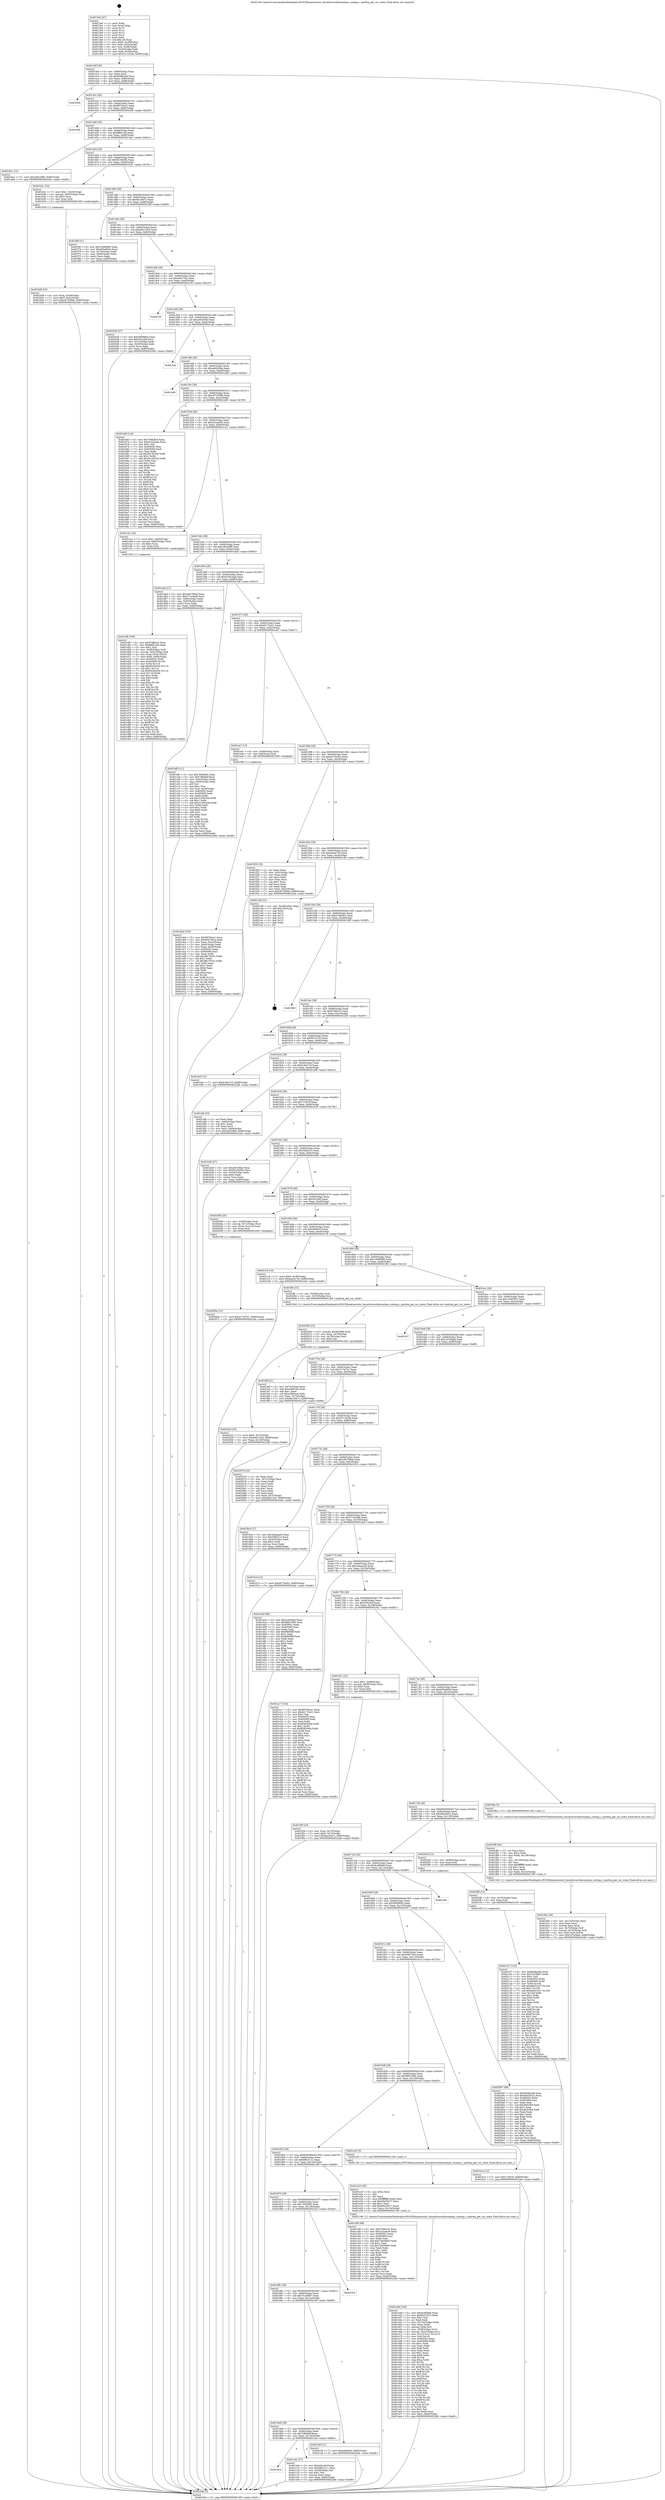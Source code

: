 digraph "0x4013e0" {
  label = "0x4013e0 (/mnt/c/Users/mathe/Desktop/tcc/POCII/binaries/extr_linuxdriversthermalcpu_cooling.c_cpufreq_get_cur_state_Final-ollvm.out::main(0))"
  labelloc = "t"
  node[shape=record]

  Entry [label="",width=0.3,height=0.3,shape=circle,fillcolor=black,style=filled]
  "0x40140f" [label="{
     0x40140f [29]\l
     | [instrs]\l
     &nbsp;&nbsp;0x40140f \<+3\>: mov -0x80(%rbp),%eax\l
     &nbsp;&nbsp;0x401412 \<+2\>: mov %eax,%ecx\l
     &nbsp;&nbsp;0x401414 \<+6\>: sub $0x8296a2f4,%ecx\l
     &nbsp;&nbsp;0x40141a \<+6\>: mov %eax,-0x84(%rbp)\l
     &nbsp;&nbsp;0x401420 \<+6\>: mov %ecx,-0x88(%rbp)\l
     &nbsp;&nbsp;0x401426 \<+6\>: je 00000000004022be \<main+0xede\>\l
  }"]
  "0x4022be" [label="{
     0x4022be\l
  }", style=dashed]
  "0x40142c" [label="{
     0x40142c [28]\l
     | [instrs]\l
     &nbsp;&nbsp;0x40142c \<+5\>: jmp 0000000000401431 \<main+0x51\>\l
     &nbsp;&nbsp;0x401431 \<+6\>: mov -0x84(%rbp),%eax\l
     &nbsp;&nbsp;0x401437 \<+5\>: sub $0x89794ca1,%eax\l
     &nbsp;&nbsp;0x40143c \<+6\>: mov %eax,-0x8c(%rbp)\l
     &nbsp;&nbsp;0x401442 \<+6\>: je 0000000000402208 \<main+0xe28\>\l
  }"]
  Exit [label="",width=0.3,height=0.3,shape=circle,fillcolor=black,style=filled,peripheries=2]
  "0x402208" [label="{
     0x402208\l
  }", style=dashed]
  "0x401448" [label="{
     0x401448 [28]\l
     | [instrs]\l
     &nbsp;&nbsp;0x401448 \<+5\>: jmp 000000000040144d \<main+0x6d\>\l
     &nbsp;&nbsp;0x40144d \<+6\>: mov -0x84(%rbp),%eax\l
     &nbsp;&nbsp;0x401453 \<+5\>: sub $0x8f661cfd,%eax\l
     &nbsp;&nbsp;0x401458 \<+6\>: mov %eax,-0x90(%rbp)\l
     &nbsp;&nbsp;0x40145e \<+6\>: je 0000000000401da1 \<main+0x9c1\>\l
  }"]
  "0x402107" [label="{
     0x402107 [152]\l
     | [instrs]\l
     &nbsp;&nbsp;0x402107 \<+5\>: mov $0x8296a2f4,%ecx\l
     &nbsp;&nbsp;0x40210c \<+5\>: mov $0x741fd667,%edx\l
     &nbsp;&nbsp;0x402111 \<+3\>: mov $0x1,%sil\l
     &nbsp;&nbsp;0x402114 \<+8\>: mov 0x40505c,%r8d\l
     &nbsp;&nbsp;0x40211c \<+8\>: mov 0x405060,%r9d\l
     &nbsp;&nbsp;0x402124 \<+3\>: mov %r8d,%r10d\l
     &nbsp;&nbsp;0x402127 \<+7\>: add $0xbbd31b37,%r10d\l
     &nbsp;&nbsp;0x40212e \<+4\>: sub $0x1,%r10d\l
     &nbsp;&nbsp;0x402132 \<+7\>: sub $0xbbd31b37,%r10d\l
     &nbsp;&nbsp;0x402139 \<+4\>: imul %r10d,%r8d\l
     &nbsp;&nbsp;0x40213d \<+4\>: and $0x1,%r8d\l
     &nbsp;&nbsp;0x402141 \<+4\>: cmp $0x0,%r8d\l
     &nbsp;&nbsp;0x402145 \<+4\>: sete %r11b\l
     &nbsp;&nbsp;0x402149 \<+4\>: cmp $0xa,%r9d\l
     &nbsp;&nbsp;0x40214d \<+3\>: setl %bl\l
     &nbsp;&nbsp;0x402150 \<+3\>: mov %r11b,%r14b\l
     &nbsp;&nbsp;0x402153 \<+4\>: xor $0xff,%r14b\l
     &nbsp;&nbsp;0x402157 \<+3\>: mov %bl,%r15b\l
     &nbsp;&nbsp;0x40215a \<+4\>: xor $0xff,%r15b\l
     &nbsp;&nbsp;0x40215e \<+4\>: xor $0x1,%sil\l
     &nbsp;&nbsp;0x402162 \<+3\>: mov %r14b,%r12b\l
     &nbsp;&nbsp;0x402165 \<+4\>: and $0xff,%r12b\l
     &nbsp;&nbsp;0x402169 \<+3\>: and %sil,%r11b\l
     &nbsp;&nbsp;0x40216c \<+3\>: mov %r15b,%r13b\l
     &nbsp;&nbsp;0x40216f \<+4\>: and $0xff,%r13b\l
     &nbsp;&nbsp;0x402173 \<+3\>: and %sil,%bl\l
     &nbsp;&nbsp;0x402176 \<+3\>: or %r11b,%r12b\l
     &nbsp;&nbsp;0x402179 \<+3\>: or %bl,%r13b\l
     &nbsp;&nbsp;0x40217c \<+3\>: xor %r13b,%r12b\l
     &nbsp;&nbsp;0x40217f \<+3\>: or %r15b,%r14b\l
     &nbsp;&nbsp;0x402182 \<+4\>: xor $0xff,%r14b\l
     &nbsp;&nbsp;0x402186 \<+4\>: or $0x1,%sil\l
     &nbsp;&nbsp;0x40218a \<+3\>: and %sil,%r14b\l
     &nbsp;&nbsp;0x40218d \<+3\>: or %r14b,%r12b\l
     &nbsp;&nbsp;0x402190 \<+4\>: test $0x1,%r12b\l
     &nbsp;&nbsp;0x402194 \<+3\>: cmovne %edx,%ecx\l
     &nbsp;&nbsp;0x402197 \<+3\>: mov %ecx,-0x80(%rbp)\l
     &nbsp;&nbsp;0x40219a \<+5\>: jmp 00000000004022dd \<main+0xefd\>\l
  }"]
  "0x401da1" [label="{
     0x401da1 [12]\l
     | [instrs]\l
     &nbsp;&nbsp;0x401da1 \<+7\>: movl $0xcd81b9f0,-0x80(%rbp)\l
     &nbsp;&nbsp;0x401da8 \<+5\>: jmp 00000000004022dd \<main+0xefd\>\l
  }"]
  "0x401464" [label="{
     0x401464 [28]\l
     | [instrs]\l
     &nbsp;&nbsp;0x401464 \<+5\>: jmp 0000000000401469 \<main+0x89\>\l
     &nbsp;&nbsp;0x401469 \<+6\>: mov -0x84(%rbp),%eax\l
     &nbsp;&nbsp;0x40146f \<+5\>: sub $0x9519e382,%eax\l
     &nbsp;&nbsp;0x401474 \<+6\>: mov %eax,-0x94(%rbp)\l
     &nbsp;&nbsp;0x40147a \<+6\>: je 0000000000401b41 \<main+0x761\>\l
  }"]
  "0x4020fb" [label="{
     0x4020fb [12]\l
     | [instrs]\l
     &nbsp;&nbsp;0x4020fb \<+4\>: mov -0x70(%rbp),%rax\l
     &nbsp;&nbsp;0x4020ff \<+3\>: mov %rax,%rdi\l
     &nbsp;&nbsp;0x402102 \<+5\>: call 0000000000401030 \<free@plt\>\l
     | [calls]\l
     &nbsp;&nbsp;0x401030 \{1\} (unknown)\l
  }"]
  "0x401b41" [label="{
     0x401b41 [23]\l
     | [instrs]\l
     &nbsp;&nbsp;0x401b41 \<+7\>: movl $0x1,-0x50(%rbp)\l
     &nbsp;&nbsp;0x401b48 \<+4\>: movslq -0x50(%rbp),%rax\l
     &nbsp;&nbsp;0x401b4c \<+4\>: shl $0x3,%rax\l
     &nbsp;&nbsp;0x401b50 \<+3\>: mov %rax,%rdi\l
     &nbsp;&nbsp;0x401b53 \<+5\>: call 0000000000401050 \<malloc@plt\>\l
     | [calls]\l
     &nbsp;&nbsp;0x401050 \{1\} (unknown)\l
  }"]
  "0x401480" [label="{
     0x401480 [28]\l
     | [instrs]\l
     &nbsp;&nbsp;0x401480 \<+5\>: jmp 0000000000401485 \<main+0xa5\>\l
     &nbsp;&nbsp;0x401485 \<+6\>: mov -0x84(%rbp),%eax\l
     &nbsp;&nbsp;0x40148b \<+5\>: sub $0x9ac30e7c,%eax\l
     &nbsp;&nbsp;0x401490 \<+6\>: mov %eax,-0x98(%rbp)\l
     &nbsp;&nbsp;0x401496 \<+6\>: je 0000000000401f6f \<main+0xb8f\>\l
  }"]
  "0x40206a" [label="{
     0x40206a [12]\l
     | [instrs]\l
     &nbsp;&nbsp;0x40206a \<+7\>: movl $0x217af7e1,-0x80(%rbp)\l
     &nbsp;&nbsp;0x402071 \<+5\>: jmp 00000000004022dd \<main+0xefd\>\l
  }"]
  "0x401f6f" [label="{
     0x401f6f [27]\l
     | [instrs]\l
     &nbsp;&nbsp;0x401f6f \<+5\>: mov $0x14086896,%eax\l
     &nbsp;&nbsp;0x401f74 \<+5\>: mov $0x465a9b5e,%ecx\l
     &nbsp;&nbsp;0x401f79 \<+3\>: mov -0x74(%rbp),%edx\l
     &nbsp;&nbsp;0x401f7c \<+3\>: cmp -0x68(%rbp),%edx\l
     &nbsp;&nbsp;0x401f7f \<+3\>: cmovl %ecx,%eax\l
     &nbsp;&nbsp;0x401f82 \<+3\>: mov %eax,-0x80(%rbp)\l
     &nbsp;&nbsp;0x401f85 \<+5\>: jmp 00000000004022dd \<main+0xefd\>\l
  }"]
  "0x40149c" [label="{
     0x40149c [28]\l
     | [instrs]\l
     &nbsp;&nbsp;0x40149c \<+5\>: jmp 00000000004014a1 \<main+0xc1\>\l
     &nbsp;&nbsp;0x4014a1 \<+6\>: mov -0x84(%rbp),%eax\l
     &nbsp;&nbsp;0x4014a7 \<+5\>: sub $0xa40c15e3,%eax\l
     &nbsp;&nbsp;0x4014ac \<+6\>: mov %eax,-0x9c(%rbp)\l
     &nbsp;&nbsp;0x4014b2 \<+6\>: je 000000000040203b \<main+0xc5b\>\l
  }"]
  "0x402022" [label="{
     0x402022 [25]\l
     | [instrs]\l
     &nbsp;&nbsp;0x402022 \<+7\>: movl $0x0,-0x7c(%rbp)\l
     &nbsp;&nbsp;0x402029 \<+7\>: movl $0xa40c15e3,-0x80(%rbp)\l
     &nbsp;&nbsp;0x402030 \<+6\>: mov %eax,-0x140(%rbp)\l
     &nbsp;&nbsp;0x402036 \<+5\>: jmp 00000000004022dd \<main+0xefd\>\l
  }"]
  "0x40203b" [label="{
     0x40203b [27]\l
     | [instrs]\l
     &nbsp;&nbsp;0x40203b \<+5\>: mov $0x595f085e,%eax\l
     &nbsp;&nbsp;0x402040 \<+5\>: mov $0xc91a2fd,%ecx\l
     &nbsp;&nbsp;0x402045 \<+3\>: mov -0x7c(%rbp),%edx\l
     &nbsp;&nbsp;0x402048 \<+3\>: cmp -0x50(%rbp),%edx\l
     &nbsp;&nbsp;0x40204b \<+3\>: cmovl %ecx,%eax\l
     &nbsp;&nbsp;0x40204e \<+3\>: mov %eax,-0x80(%rbp)\l
     &nbsp;&nbsp;0x402051 \<+5\>: jmp 00000000004022dd \<main+0xefd\>\l
  }"]
  "0x4014b8" [label="{
     0x4014b8 [28]\l
     | [instrs]\l
     &nbsp;&nbsp;0x4014b8 \<+5\>: jmp 00000000004014bd \<main+0xdd\>\l
     &nbsp;&nbsp;0x4014bd \<+6\>: mov -0x84(%rbp),%eax\l
     &nbsp;&nbsp;0x4014c3 \<+5\>: sub $0xa4fc776c,%eax\l
     &nbsp;&nbsp;0x4014c8 \<+6\>: mov %eax,-0xa0(%rbp)\l
     &nbsp;&nbsp;0x4014ce \<+6\>: je 00000000004021f0 \<main+0xe10\>\l
  }"]
  "0x40200b" [label="{
     0x40200b [23]\l
     | [instrs]\l
     &nbsp;&nbsp;0x40200b \<+10\>: movabs $0x4030b6,%rdi\l
     &nbsp;&nbsp;0x402015 \<+3\>: mov %eax,-0x78(%rbp)\l
     &nbsp;&nbsp;0x402018 \<+3\>: mov -0x78(%rbp),%esi\l
     &nbsp;&nbsp;0x40201b \<+2\>: mov $0x0,%al\l
     &nbsp;&nbsp;0x40201d \<+5\>: call 0000000000401040 \<printf@plt\>\l
     | [calls]\l
     &nbsp;&nbsp;0x401040 \{1\} (unknown)\l
  }"]
  "0x4021f0" [label="{
     0x4021f0\l
  }", style=dashed]
  "0x4014d4" [label="{
     0x4014d4 [28]\l
     | [instrs]\l
     &nbsp;&nbsp;0x4014d4 \<+5\>: jmp 00000000004014d9 \<main+0xf9\>\l
     &nbsp;&nbsp;0x4014d9 \<+6\>: mov -0x84(%rbp),%eax\l
     &nbsp;&nbsp;0x4014df \<+5\>: sub $0xa501fd4e,%eax\l
     &nbsp;&nbsp;0x4014e4 \<+6\>: mov %eax,-0xa4(%rbp)\l
     &nbsp;&nbsp;0x4014ea \<+6\>: je 00000000004021ab \<main+0xdcb\>\l
  }"]
  "0x401fbb" [label="{
     0x401fbb [36]\l
     | [instrs]\l
     &nbsp;&nbsp;0x401fbb \<+6\>: mov -0x13c(%rbp),%ecx\l
     &nbsp;&nbsp;0x401fc1 \<+3\>: imul %eax,%ecx\l
     &nbsp;&nbsp;0x401fc4 \<+3\>: movslq %ecx,%rdi\l
     &nbsp;&nbsp;0x401fc7 \<+4\>: mov -0x70(%rbp),%r8\l
     &nbsp;&nbsp;0x401fcb \<+4\>: movslq -0x74(%rbp),%r9\l
     &nbsp;&nbsp;0x401fcf \<+4\>: mov %rdi,(%r8,%r9,8)\l
     &nbsp;&nbsp;0x401fd3 \<+7\>: movl $0x1d7e58ad,-0x80(%rbp)\l
     &nbsp;&nbsp;0x401fda \<+5\>: jmp 00000000004022dd \<main+0xefd\>\l
  }"]
  "0x4021ab" [label="{
     0x4021ab\l
  }", style=dashed]
  "0x4014f0" [label="{
     0x4014f0 [28]\l
     | [instrs]\l
     &nbsp;&nbsp;0x4014f0 \<+5\>: jmp 00000000004014f5 \<main+0x115\>\l
     &nbsp;&nbsp;0x4014f5 \<+6\>: mov -0x84(%rbp),%eax\l
     &nbsp;&nbsp;0x4014fb \<+5\>: sub $0xae6285aa,%eax\l
     &nbsp;&nbsp;0x401500 \<+6\>: mov %eax,-0xa8(%rbp)\l
     &nbsp;&nbsp;0x401506 \<+6\>: je 0000000000401a0b \<main+0x62b\>\l
  }"]
  "0x401f8f" [label="{
     0x401f8f [44]\l
     | [instrs]\l
     &nbsp;&nbsp;0x401f8f \<+2\>: xor %ecx,%ecx\l
     &nbsp;&nbsp;0x401f91 \<+5\>: mov $0x2,%edx\l
     &nbsp;&nbsp;0x401f96 \<+6\>: mov %edx,-0x138(%rbp)\l
     &nbsp;&nbsp;0x401f9c \<+1\>: cltd\l
     &nbsp;&nbsp;0x401f9d \<+6\>: mov -0x138(%rbp),%esi\l
     &nbsp;&nbsp;0x401fa3 \<+2\>: idiv %esi\l
     &nbsp;&nbsp;0x401fa5 \<+6\>: imul $0xfffffffe,%edx,%edx\l
     &nbsp;&nbsp;0x401fab \<+3\>: sub $0x1,%ecx\l
     &nbsp;&nbsp;0x401fae \<+2\>: sub %ecx,%edx\l
     &nbsp;&nbsp;0x401fb0 \<+6\>: mov %edx,-0x13c(%rbp)\l
     &nbsp;&nbsp;0x401fb6 \<+5\>: call 0000000000401160 \<next_i\>\l
     | [calls]\l
     &nbsp;&nbsp;0x401160 \{1\} (/mnt/c/Users/mathe/Desktop/tcc/POCII/binaries/extr_linuxdriversthermalcpu_cooling.c_cpufreq_get_cur_state_Final-ollvm.out::next_i)\l
  }"]
  "0x401a0b" [label="{
     0x401a0b\l
  }", style=dashed]
  "0x40150c" [label="{
     0x40150c [28]\l
     | [instrs]\l
     &nbsp;&nbsp;0x40150c \<+5\>: jmp 0000000000401511 \<main+0x131\>\l
     &nbsp;&nbsp;0x401511 \<+6\>: mov -0x84(%rbp),%eax\l
     &nbsp;&nbsp;0x401517 \<+5\>: sub $0xc873566b,%eax\l
     &nbsp;&nbsp;0x40151c \<+6\>: mov %eax,-0xac(%rbp)\l
     &nbsp;&nbsp;0x401522 \<+6\>: je 0000000000401b6f \<main+0x78f\>\l
  }"]
  "0x401f58" [label="{
     0x401f58 [23]\l
     | [instrs]\l
     &nbsp;&nbsp;0x401f58 \<+4\>: mov %rax,-0x70(%rbp)\l
     &nbsp;&nbsp;0x401f5c \<+7\>: movl $0x0,-0x74(%rbp)\l
     &nbsp;&nbsp;0x401f63 \<+7\>: movl $0x9ac30e7c,-0x80(%rbp)\l
     &nbsp;&nbsp;0x401f6a \<+5\>: jmp 00000000004022dd \<main+0xefd\>\l
  }"]
  "0x401b6f" [label="{
     0x401b6f [144]\l
     | [instrs]\l
     &nbsp;&nbsp;0x401b6f \<+5\>: mov $0x7095dfc6,%eax\l
     &nbsp;&nbsp;0x401b74 \<+5\>: mov $0xd1922aab,%ecx\l
     &nbsp;&nbsp;0x401b79 \<+2\>: mov $0x1,%dl\l
     &nbsp;&nbsp;0x401b7b \<+7\>: mov 0x40505c,%esi\l
     &nbsp;&nbsp;0x401b82 \<+7\>: mov 0x405060,%edi\l
     &nbsp;&nbsp;0x401b89 \<+3\>: mov %esi,%r8d\l
     &nbsp;&nbsp;0x401b8c \<+7\>: sub $0x3b13b52a,%r8d\l
     &nbsp;&nbsp;0x401b93 \<+4\>: sub $0x1,%r8d\l
     &nbsp;&nbsp;0x401b97 \<+7\>: add $0x3b13b52a,%r8d\l
     &nbsp;&nbsp;0x401b9e \<+4\>: imul %r8d,%esi\l
     &nbsp;&nbsp;0x401ba2 \<+3\>: and $0x1,%esi\l
     &nbsp;&nbsp;0x401ba5 \<+3\>: cmp $0x0,%esi\l
     &nbsp;&nbsp;0x401ba8 \<+4\>: sete %r9b\l
     &nbsp;&nbsp;0x401bac \<+3\>: cmp $0xa,%edi\l
     &nbsp;&nbsp;0x401baf \<+4\>: setl %r10b\l
     &nbsp;&nbsp;0x401bb3 \<+3\>: mov %r9b,%r11b\l
     &nbsp;&nbsp;0x401bb6 \<+4\>: xor $0xff,%r11b\l
     &nbsp;&nbsp;0x401bba \<+3\>: mov %r10b,%bl\l
     &nbsp;&nbsp;0x401bbd \<+3\>: xor $0xff,%bl\l
     &nbsp;&nbsp;0x401bc0 \<+3\>: xor $0x0,%dl\l
     &nbsp;&nbsp;0x401bc3 \<+3\>: mov %r11b,%r14b\l
     &nbsp;&nbsp;0x401bc6 \<+4\>: and $0x0,%r14b\l
     &nbsp;&nbsp;0x401bca \<+3\>: and %dl,%r9b\l
     &nbsp;&nbsp;0x401bcd \<+3\>: mov %bl,%r15b\l
     &nbsp;&nbsp;0x401bd0 \<+4\>: and $0x0,%r15b\l
     &nbsp;&nbsp;0x401bd4 \<+3\>: and %dl,%r10b\l
     &nbsp;&nbsp;0x401bd7 \<+3\>: or %r9b,%r14b\l
     &nbsp;&nbsp;0x401bda \<+3\>: or %r10b,%r15b\l
     &nbsp;&nbsp;0x401bdd \<+3\>: xor %r15b,%r14b\l
     &nbsp;&nbsp;0x401be0 \<+3\>: or %bl,%r11b\l
     &nbsp;&nbsp;0x401be3 \<+4\>: xor $0xff,%r11b\l
     &nbsp;&nbsp;0x401be7 \<+3\>: or $0x0,%dl\l
     &nbsp;&nbsp;0x401bea \<+3\>: and %dl,%r11b\l
     &nbsp;&nbsp;0x401bed \<+3\>: or %r11b,%r14b\l
     &nbsp;&nbsp;0x401bf0 \<+4\>: test $0x1,%r14b\l
     &nbsp;&nbsp;0x401bf4 \<+3\>: cmovne %ecx,%eax\l
     &nbsp;&nbsp;0x401bf7 \<+3\>: mov %eax,-0x80(%rbp)\l
     &nbsp;&nbsp;0x401bfa \<+5\>: jmp 00000000004022dd \<main+0xefd\>\l
  }"]
  "0x401528" [label="{
     0x401528 [28]\l
     | [instrs]\l
     &nbsp;&nbsp;0x401528 \<+5\>: jmp 000000000040152d \<main+0x14d\>\l
     &nbsp;&nbsp;0x40152d \<+6\>: mov -0x84(%rbp),%eax\l
     &nbsp;&nbsp;0x401533 \<+5\>: sub $0xcd1eae39,%eax\l
     &nbsp;&nbsp;0x401538 \<+6\>: mov %eax,-0xb0(%rbp)\l
     &nbsp;&nbsp;0x40153e \<+6\>: je 0000000000401ce1 \<main+0x901\>\l
  }"]
  "0x401e4d" [label="{
     0x401e4d [162]\l
     | [instrs]\l
     &nbsp;&nbsp;0x401e4d \<+5\>: mov $0x4caf5bb6,%ecx\l
     &nbsp;&nbsp;0x401e52 \<+5\>: mov $0xfb31f153,%edx\l
     &nbsp;&nbsp;0x401e57 \<+3\>: mov $0x1,%sil\l
     &nbsp;&nbsp;0x401e5a \<+2\>: xor %edi,%edi\l
     &nbsp;&nbsp;0x401e5c \<+7\>: mov -0x134(%rbp),%r8d\l
     &nbsp;&nbsp;0x401e63 \<+4\>: imul %eax,%r8d\l
     &nbsp;&nbsp;0x401e67 \<+3\>: movslq %r8d,%r9\l
     &nbsp;&nbsp;0x401e6a \<+4\>: mov -0x58(%rbp),%r10\l
     &nbsp;&nbsp;0x401e6e \<+4\>: movslq -0x5c(%rbp),%r11\l
     &nbsp;&nbsp;0x401e72 \<+4\>: mov (%r10,%r11,8),%r10\l
     &nbsp;&nbsp;0x401e76 \<+3\>: mov %r9,(%r10)\l
     &nbsp;&nbsp;0x401e79 \<+7\>: mov 0x40505c,%eax\l
     &nbsp;&nbsp;0x401e80 \<+8\>: mov 0x405060,%r8d\l
     &nbsp;&nbsp;0x401e88 \<+3\>: sub $0x1,%edi\l
     &nbsp;&nbsp;0x401e8b \<+2\>: mov %eax,%ebx\l
     &nbsp;&nbsp;0x401e8d \<+2\>: add %edi,%ebx\l
     &nbsp;&nbsp;0x401e8f \<+3\>: imul %ebx,%eax\l
     &nbsp;&nbsp;0x401e92 \<+3\>: and $0x1,%eax\l
     &nbsp;&nbsp;0x401e95 \<+3\>: cmp $0x0,%eax\l
     &nbsp;&nbsp;0x401e98 \<+4\>: sete %r14b\l
     &nbsp;&nbsp;0x401e9c \<+4\>: cmp $0xa,%r8d\l
     &nbsp;&nbsp;0x401ea0 \<+4\>: setl %r15b\l
     &nbsp;&nbsp;0x401ea4 \<+3\>: mov %r14b,%r12b\l
     &nbsp;&nbsp;0x401ea7 \<+4\>: xor $0xff,%r12b\l
     &nbsp;&nbsp;0x401eab \<+3\>: mov %r15b,%r13b\l
     &nbsp;&nbsp;0x401eae \<+4\>: xor $0xff,%r13b\l
     &nbsp;&nbsp;0x401eb2 \<+4\>: xor $0x1,%sil\l
     &nbsp;&nbsp;0x401eb6 \<+3\>: mov %r12b,%al\l
     &nbsp;&nbsp;0x401eb9 \<+2\>: and $0xff,%al\l
     &nbsp;&nbsp;0x401ebb \<+3\>: and %sil,%r14b\l
     &nbsp;&nbsp;0x401ebe \<+3\>: mov %r13b,%dil\l
     &nbsp;&nbsp;0x401ec1 \<+4\>: and $0xff,%dil\l
     &nbsp;&nbsp;0x401ec5 \<+3\>: and %sil,%r15b\l
     &nbsp;&nbsp;0x401ec8 \<+3\>: or %r14b,%al\l
     &nbsp;&nbsp;0x401ecb \<+3\>: or %r15b,%dil\l
     &nbsp;&nbsp;0x401ece \<+3\>: xor %dil,%al\l
     &nbsp;&nbsp;0x401ed1 \<+3\>: or %r13b,%r12b\l
     &nbsp;&nbsp;0x401ed4 \<+4\>: xor $0xff,%r12b\l
     &nbsp;&nbsp;0x401ed8 \<+4\>: or $0x1,%sil\l
     &nbsp;&nbsp;0x401edc \<+3\>: and %sil,%r12b\l
     &nbsp;&nbsp;0x401edf \<+3\>: or %r12b,%al\l
     &nbsp;&nbsp;0x401ee2 \<+2\>: test $0x1,%al\l
     &nbsp;&nbsp;0x401ee4 \<+3\>: cmovne %edx,%ecx\l
     &nbsp;&nbsp;0x401ee7 \<+3\>: mov %ecx,-0x80(%rbp)\l
     &nbsp;&nbsp;0x401eea \<+5\>: jmp 00000000004022dd \<main+0xefd\>\l
  }"]
  "0x401ce1" [label="{
     0x401ce1 [23]\l
     | [instrs]\l
     &nbsp;&nbsp;0x401ce1 \<+7\>: movl $0x1,-0x60(%rbp)\l
     &nbsp;&nbsp;0x401ce8 \<+4\>: movslq -0x60(%rbp),%rax\l
     &nbsp;&nbsp;0x401cec \<+4\>: shl $0x3,%rax\l
     &nbsp;&nbsp;0x401cf0 \<+3\>: mov %rax,%rdi\l
     &nbsp;&nbsp;0x401cf3 \<+5\>: call 0000000000401050 \<malloc@plt\>\l
     | [calls]\l
     &nbsp;&nbsp;0x401050 \{1\} (unknown)\l
  }"]
  "0x401544" [label="{
     0x401544 [28]\l
     | [instrs]\l
     &nbsp;&nbsp;0x401544 \<+5\>: jmp 0000000000401549 \<main+0x169\>\l
     &nbsp;&nbsp;0x401549 \<+6\>: mov -0x84(%rbp),%eax\l
     &nbsp;&nbsp;0x40154f \<+5\>: sub $0xcd81b9f0,%eax\l
     &nbsp;&nbsp;0x401554 \<+6\>: mov %eax,-0xb4(%rbp)\l
     &nbsp;&nbsp;0x40155a \<+6\>: je 0000000000401dad \<main+0x9cd\>\l
  }"]
  "0x401e25" [label="{
     0x401e25 [40]\l
     | [instrs]\l
     &nbsp;&nbsp;0x401e25 \<+5\>: mov $0x2,%ecx\l
     &nbsp;&nbsp;0x401e2a \<+1\>: cltd\l
     &nbsp;&nbsp;0x401e2b \<+2\>: idiv %ecx\l
     &nbsp;&nbsp;0x401e2d \<+6\>: imul $0xfffffffe,%edx,%ecx\l
     &nbsp;&nbsp;0x401e33 \<+6\>: sub $0xd5e35e77,%ecx\l
     &nbsp;&nbsp;0x401e39 \<+3\>: add $0x1,%ecx\l
     &nbsp;&nbsp;0x401e3c \<+6\>: add $0xd5e35e77,%ecx\l
     &nbsp;&nbsp;0x401e42 \<+6\>: mov %ecx,-0x134(%rbp)\l
     &nbsp;&nbsp;0x401e48 \<+5\>: call 0000000000401160 \<next_i\>\l
     | [calls]\l
     &nbsp;&nbsp;0x401160 \{1\} (/mnt/c/Users/mathe/Desktop/tcc/POCII/binaries/extr_linuxdriversthermalcpu_cooling.c_cpufreq_get_cur_state_Final-ollvm.out::next_i)\l
  }"]
  "0x401dad" [label="{
     0x401dad [27]\l
     | [instrs]\l
     &nbsp;&nbsp;0x401dad \<+5\>: mov $0x26b708ad,%eax\l
     &nbsp;&nbsp;0x401db2 \<+5\>: mov $0x271b3a66,%ecx\l
     &nbsp;&nbsp;0x401db7 \<+3\>: mov -0x64(%rbp),%edx\l
     &nbsp;&nbsp;0x401dba \<+3\>: cmp -0x60(%rbp),%edx\l
     &nbsp;&nbsp;0x401dbd \<+3\>: cmovl %ecx,%eax\l
     &nbsp;&nbsp;0x401dc0 \<+3\>: mov %eax,-0x80(%rbp)\l
     &nbsp;&nbsp;0x401dc3 \<+5\>: jmp 00000000004022dd \<main+0xefd\>\l
  }"]
  "0x401560" [label="{
     0x401560 [28]\l
     | [instrs]\l
     &nbsp;&nbsp;0x401560 \<+5\>: jmp 0000000000401565 \<main+0x185\>\l
     &nbsp;&nbsp;0x401565 \<+6\>: mov -0x84(%rbp),%eax\l
     &nbsp;&nbsp;0x40156b \<+5\>: sub $0xd1922aab,%eax\l
     &nbsp;&nbsp;0x401570 \<+6\>: mov %eax,-0xb8(%rbp)\l
     &nbsp;&nbsp;0x401576 \<+6\>: je 0000000000401bff \<main+0x81f\>\l
  }"]
  "0x401cf8" [label="{
     0x401cf8 [169]\l
     | [instrs]\l
     &nbsp;&nbsp;0x401cf8 \<+5\>: mov $0xf74fba32,%ecx\l
     &nbsp;&nbsp;0x401cfd \<+5\>: mov $0x8f661cfd,%edx\l
     &nbsp;&nbsp;0x401d02 \<+3\>: mov $0x1,%sil\l
     &nbsp;&nbsp;0x401d05 \<+4\>: mov -0x58(%rbp),%rdi\l
     &nbsp;&nbsp;0x401d09 \<+4\>: movslq -0x5c(%rbp),%r8\l
     &nbsp;&nbsp;0x401d0d \<+4\>: mov %rax,(%rdi,%r8,8)\l
     &nbsp;&nbsp;0x401d11 \<+7\>: movl $0x0,-0x64(%rbp)\l
     &nbsp;&nbsp;0x401d18 \<+8\>: mov 0x40505c,%r9d\l
     &nbsp;&nbsp;0x401d20 \<+8\>: mov 0x405060,%r10d\l
     &nbsp;&nbsp;0x401d28 \<+3\>: mov %r9d,%r11d\l
     &nbsp;&nbsp;0x401d2b \<+7\>: add $0x9226a5c4,%r11d\l
     &nbsp;&nbsp;0x401d32 \<+4\>: sub $0x1,%r11d\l
     &nbsp;&nbsp;0x401d36 \<+7\>: sub $0x9226a5c4,%r11d\l
     &nbsp;&nbsp;0x401d3d \<+4\>: imul %r11d,%r9d\l
     &nbsp;&nbsp;0x401d41 \<+4\>: and $0x1,%r9d\l
     &nbsp;&nbsp;0x401d45 \<+4\>: cmp $0x0,%r9d\l
     &nbsp;&nbsp;0x401d49 \<+3\>: sete %bl\l
     &nbsp;&nbsp;0x401d4c \<+4\>: cmp $0xa,%r10d\l
     &nbsp;&nbsp;0x401d50 \<+4\>: setl %r14b\l
     &nbsp;&nbsp;0x401d54 \<+3\>: mov %bl,%r15b\l
     &nbsp;&nbsp;0x401d57 \<+4\>: xor $0xff,%r15b\l
     &nbsp;&nbsp;0x401d5b \<+3\>: mov %r14b,%r12b\l
     &nbsp;&nbsp;0x401d5e \<+4\>: xor $0xff,%r12b\l
     &nbsp;&nbsp;0x401d62 \<+4\>: xor $0x0,%sil\l
     &nbsp;&nbsp;0x401d66 \<+3\>: mov %r15b,%r13b\l
     &nbsp;&nbsp;0x401d69 \<+4\>: and $0x0,%r13b\l
     &nbsp;&nbsp;0x401d6d \<+3\>: and %sil,%bl\l
     &nbsp;&nbsp;0x401d70 \<+3\>: mov %r12b,%al\l
     &nbsp;&nbsp;0x401d73 \<+2\>: and $0x0,%al\l
     &nbsp;&nbsp;0x401d75 \<+3\>: and %sil,%r14b\l
     &nbsp;&nbsp;0x401d78 \<+3\>: or %bl,%r13b\l
     &nbsp;&nbsp;0x401d7b \<+3\>: or %r14b,%al\l
     &nbsp;&nbsp;0x401d7e \<+3\>: xor %al,%r13b\l
     &nbsp;&nbsp;0x401d81 \<+3\>: or %r12b,%r15b\l
     &nbsp;&nbsp;0x401d84 \<+4\>: xor $0xff,%r15b\l
     &nbsp;&nbsp;0x401d88 \<+4\>: or $0x0,%sil\l
     &nbsp;&nbsp;0x401d8c \<+3\>: and %sil,%r15b\l
     &nbsp;&nbsp;0x401d8f \<+3\>: or %r15b,%r13b\l
     &nbsp;&nbsp;0x401d92 \<+4\>: test $0x1,%r13b\l
     &nbsp;&nbsp;0x401d96 \<+3\>: cmovne %edx,%ecx\l
     &nbsp;&nbsp;0x401d99 \<+3\>: mov %ecx,-0x80(%rbp)\l
     &nbsp;&nbsp;0x401d9c \<+5\>: jmp 00000000004022dd \<main+0xefd\>\l
  }"]
  "0x401bff" [label="{
     0x401bff [111]\l
     | [instrs]\l
     &nbsp;&nbsp;0x401bff \<+5\>: mov $0x7095dfc6,%eax\l
     &nbsp;&nbsp;0x401c04 \<+5\>: mov $0x7dfefabf,%ecx\l
     &nbsp;&nbsp;0x401c09 \<+3\>: mov -0x5c(%rbp),%edx\l
     &nbsp;&nbsp;0x401c0c \<+3\>: cmp -0x50(%rbp),%edx\l
     &nbsp;&nbsp;0x401c0f \<+4\>: setl %sil\l
     &nbsp;&nbsp;0x401c13 \<+4\>: and $0x1,%sil\l
     &nbsp;&nbsp;0x401c17 \<+4\>: mov %sil,-0x29(%rbp)\l
     &nbsp;&nbsp;0x401c1b \<+7\>: mov 0x40505c,%edx\l
     &nbsp;&nbsp;0x401c22 \<+7\>: mov 0x405060,%edi\l
     &nbsp;&nbsp;0x401c29 \<+3\>: mov %edx,%r8d\l
     &nbsp;&nbsp;0x401c2c \<+7\>: sub $0x315091b6,%r8d\l
     &nbsp;&nbsp;0x401c33 \<+4\>: sub $0x1,%r8d\l
     &nbsp;&nbsp;0x401c37 \<+7\>: add $0x315091b6,%r8d\l
     &nbsp;&nbsp;0x401c3e \<+4\>: imul %r8d,%edx\l
     &nbsp;&nbsp;0x401c42 \<+3\>: and $0x1,%edx\l
     &nbsp;&nbsp;0x401c45 \<+3\>: cmp $0x0,%edx\l
     &nbsp;&nbsp;0x401c48 \<+4\>: sete %sil\l
     &nbsp;&nbsp;0x401c4c \<+3\>: cmp $0xa,%edi\l
     &nbsp;&nbsp;0x401c4f \<+4\>: setl %r9b\l
     &nbsp;&nbsp;0x401c53 \<+3\>: mov %sil,%r10b\l
     &nbsp;&nbsp;0x401c56 \<+3\>: and %r9b,%r10b\l
     &nbsp;&nbsp;0x401c59 \<+3\>: xor %r9b,%sil\l
     &nbsp;&nbsp;0x401c5c \<+3\>: or %sil,%r10b\l
     &nbsp;&nbsp;0x401c5f \<+4\>: test $0x1,%r10b\l
     &nbsp;&nbsp;0x401c63 \<+3\>: cmovne %ecx,%eax\l
     &nbsp;&nbsp;0x401c66 \<+3\>: mov %eax,-0x80(%rbp)\l
     &nbsp;&nbsp;0x401c69 \<+5\>: jmp 00000000004022dd \<main+0xefd\>\l
  }"]
  "0x40157c" [label="{
     0x40157c [28]\l
     | [instrs]\l
     &nbsp;&nbsp;0x40157c \<+5\>: jmp 0000000000401581 \<main+0x1a1\>\l
     &nbsp;&nbsp;0x401581 \<+6\>: mov -0x84(%rbp),%eax\l
     &nbsp;&nbsp;0x401587 \<+5\>: sub $0xd2173a21,%eax\l
     &nbsp;&nbsp;0x40158c \<+6\>: mov %eax,-0xbc(%rbp)\l
     &nbsp;&nbsp;0x401592 \<+6\>: je 0000000000401aa7 \<main+0x6c7\>\l
  }"]
  "0x4018c4" [label="{
     0x4018c4\l
  }", style=dashed]
  "0x401aa7" [label="{
     0x401aa7 [13]\l
     | [instrs]\l
     &nbsp;&nbsp;0x401aa7 \<+4\>: mov -0x48(%rbp),%rax\l
     &nbsp;&nbsp;0x401aab \<+4\>: mov 0x8(%rax),%rdi\l
     &nbsp;&nbsp;0x401aaf \<+5\>: call 0000000000401060 \<atoi@plt\>\l
     | [calls]\l
     &nbsp;&nbsp;0x401060 \{1\} (unknown)\l
  }"]
  "0x401598" [label="{
     0x401598 [28]\l
     | [instrs]\l
     &nbsp;&nbsp;0x401598 \<+5\>: jmp 000000000040159d \<main+0x1bd\>\l
     &nbsp;&nbsp;0x40159d \<+6\>: mov -0x84(%rbp),%eax\l
     &nbsp;&nbsp;0x4015a3 \<+5\>: sub $0xe573ac62,%eax\l
     &nbsp;&nbsp;0x4015a8 \<+6\>: mov %eax,-0xc0(%rbp)\l
     &nbsp;&nbsp;0x4015ae \<+6\>: je 0000000000401f20 \<main+0xb40\>\l
  }"]
  "0x401c6e" [label="{
     0x401c6e [27]\l
     | [instrs]\l
     &nbsp;&nbsp;0x401c6e \<+5\>: mov $0x420ccfcf,%eax\l
     &nbsp;&nbsp;0x401c73 \<+5\>: mov $0x6f8c3111,%ecx\l
     &nbsp;&nbsp;0x401c78 \<+3\>: mov -0x29(%rbp),%dl\l
     &nbsp;&nbsp;0x401c7b \<+3\>: test $0x1,%dl\l
     &nbsp;&nbsp;0x401c7e \<+3\>: cmovne %ecx,%eax\l
     &nbsp;&nbsp;0x401c81 \<+3\>: mov %eax,-0x80(%rbp)\l
     &nbsp;&nbsp;0x401c84 \<+5\>: jmp 00000000004022dd \<main+0xefd\>\l
  }"]
  "0x401f20" [label="{
     0x401f20 [33]\l
     | [instrs]\l
     &nbsp;&nbsp;0x401f20 \<+2\>: xor %eax,%eax\l
     &nbsp;&nbsp;0x401f22 \<+3\>: mov -0x5c(%rbp),%ecx\l
     &nbsp;&nbsp;0x401f25 \<+2\>: mov %eax,%edx\l
     &nbsp;&nbsp;0x401f27 \<+2\>: sub %ecx,%edx\l
     &nbsp;&nbsp;0x401f29 \<+2\>: mov %eax,%ecx\l
     &nbsp;&nbsp;0x401f2b \<+3\>: sub $0x1,%ecx\l
     &nbsp;&nbsp;0x401f2e \<+2\>: add %ecx,%edx\l
     &nbsp;&nbsp;0x401f30 \<+2\>: sub %edx,%eax\l
     &nbsp;&nbsp;0x401f32 \<+3\>: mov %eax,-0x5c(%rbp)\l
     &nbsp;&nbsp;0x401f35 \<+7\>: movl $0xc873566b,-0x80(%rbp)\l
     &nbsp;&nbsp;0x401f3c \<+5\>: jmp 00000000004022dd \<main+0xefd\>\l
  }"]
  "0x4015b4" [label="{
     0x4015b4 [28]\l
     | [instrs]\l
     &nbsp;&nbsp;0x4015b4 \<+5\>: jmp 00000000004015b9 \<main+0x1d9\>\l
     &nbsp;&nbsp;0x4015b9 \<+6\>: mov -0x84(%rbp),%eax\l
     &nbsp;&nbsp;0x4015bf \<+5\>: sub $0xeee5e7c6,%eax\l
     &nbsp;&nbsp;0x4015c4 \<+6\>: mov %eax,-0xc4(%rbp)\l
     &nbsp;&nbsp;0x4015ca \<+6\>: je 00000000004021db \<main+0xdfb\>\l
  }"]
  "0x4018a8" [label="{
     0x4018a8 [28]\l
     | [instrs]\l
     &nbsp;&nbsp;0x4018a8 \<+5\>: jmp 00000000004018ad \<main+0x4cd\>\l
     &nbsp;&nbsp;0x4018ad \<+6\>: mov -0x84(%rbp),%eax\l
     &nbsp;&nbsp;0x4018b3 \<+5\>: sub $0x7dfefabf,%eax\l
     &nbsp;&nbsp;0x4018b8 \<+6\>: mov %eax,-0x130(%rbp)\l
     &nbsp;&nbsp;0x4018be \<+6\>: je 0000000000401c6e \<main+0x88e\>\l
  }"]
  "0x4021db" [label="{
     0x4021db [21]\l
     | [instrs]\l
     &nbsp;&nbsp;0x4021db \<+3\>: mov -0x38(%rbp),%eax\l
     &nbsp;&nbsp;0x4021de \<+7\>: add $0x128,%rsp\l
     &nbsp;&nbsp;0x4021e5 \<+1\>: pop %rbx\l
     &nbsp;&nbsp;0x4021e6 \<+2\>: pop %r12\l
     &nbsp;&nbsp;0x4021e8 \<+2\>: pop %r13\l
     &nbsp;&nbsp;0x4021ea \<+2\>: pop %r14\l
     &nbsp;&nbsp;0x4021ec \<+2\>: pop %r15\l
     &nbsp;&nbsp;0x4021ee \<+1\>: pop %rbp\l
     &nbsp;&nbsp;0x4021ef \<+1\>: ret\l
  }"]
  "0x4015d0" [label="{
     0x4015d0 [28]\l
     | [instrs]\l
     &nbsp;&nbsp;0x4015d0 \<+5\>: jmp 00000000004015d5 \<main+0x1f5\>\l
     &nbsp;&nbsp;0x4015d5 \<+6\>: mov -0x84(%rbp),%eax\l
     &nbsp;&nbsp;0x4015db \<+5\>: sub $0xf126d2b2,%eax\l
     &nbsp;&nbsp;0x4015e0 \<+6\>: mov %eax,-0xc8(%rbp)\l
     &nbsp;&nbsp;0x4015e6 \<+6\>: je 000000000040196f \<main+0x58f\>\l
  }"]
  "0x40219f" [label="{
     0x40219f [12]\l
     | [instrs]\l
     &nbsp;&nbsp;0x40219f \<+7\>: movl $0xed69454,-0x80(%rbp)\l
     &nbsp;&nbsp;0x4021a6 \<+5\>: jmp 00000000004022dd \<main+0xefd\>\l
  }"]
  "0x40196f" [label="{
     0x40196f\l
  }", style=dashed]
  "0x4015ec" [label="{
     0x4015ec [28]\l
     | [instrs]\l
     &nbsp;&nbsp;0x4015ec \<+5\>: jmp 00000000004015f1 \<main+0x211\>\l
     &nbsp;&nbsp;0x4015f1 \<+6\>: mov -0x84(%rbp),%eax\l
     &nbsp;&nbsp;0x4015f7 \<+5\>: sub $0xf74fba32,%eax\l
     &nbsp;&nbsp;0x4015fc \<+6\>: mov %eax,-0xcc(%rbp)\l
     &nbsp;&nbsp;0x401602 \<+6\>: je 0000000000402230 \<main+0xe50\>\l
  }"]
  "0x40188c" [label="{
     0x40188c [28]\l
     | [instrs]\l
     &nbsp;&nbsp;0x40188c \<+5\>: jmp 0000000000401891 \<main+0x4b1\>\l
     &nbsp;&nbsp;0x401891 \<+6\>: mov -0x84(%rbp),%eax\l
     &nbsp;&nbsp;0x401897 \<+5\>: sub $0x741fd667,%eax\l
     &nbsp;&nbsp;0x40189c \<+6\>: mov %eax,-0x12c(%rbp)\l
     &nbsp;&nbsp;0x4018a2 \<+6\>: je 000000000040219f \<main+0xdbf\>\l
  }"]
  "0x402230" [label="{
     0x402230\l
  }", style=dashed]
  "0x401608" [label="{
     0x401608 [28]\l
     | [instrs]\l
     &nbsp;&nbsp;0x401608 \<+5\>: jmp 000000000040160d \<main+0x22d\>\l
     &nbsp;&nbsp;0x40160d \<+6\>: mov -0x84(%rbp),%eax\l
     &nbsp;&nbsp;0x401613 \<+5\>: sub $0xfb31f153,%eax\l
     &nbsp;&nbsp;0x401618 \<+6\>: mov %eax,-0xd0(%rbp)\l
     &nbsp;&nbsp;0x40161e \<+6\>: je 0000000000401eef \<main+0xb0f\>\l
  }"]
  "0x402224" [label="{
     0x402224\l
  }", style=dashed]
  "0x401eef" [label="{
     0x401eef [12]\l
     | [instrs]\l
     &nbsp;&nbsp;0x401eef \<+7\>: movl $0xfc3ba710,-0x80(%rbp)\l
     &nbsp;&nbsp;0x401ef6 \<+5\>: jmp 00000000004022dd \<main+0xefd\>\l
  }"]
  "0x401624" [label="{
     0x401624 [28]\l
     | [instrs]\l
     &nbsp;&nbsp;0x401624 \<+5\>: jmp 0000000000401629 \<main+0x249\>\l
     &nbsp;&nbsp;0x401629 \<+6\>: mov -0x84(%rbp),%eax\l
     &nbsp;&nbsp;0x40162f \<+5\>: sub $0xfc3ba710,%eax\l
     &nbsp;&nbsp;0x401634 \<+6\>: mov %eax,-0xd4(%rbp)\l
     &nbsp;&nbsp;0x40163a \<+6\>: je 0000000000401efb \<main+0xb1b\>\l
  }"]
  "0x401870" [label="{
     0x401870 [28]\l
     | [instrs]\l
     &nbsp;&nbsp;0x401870 \<+5\>: jmp 0000000000401875 \<main+0x495\>\l
     &nbsp;&nbsp;0x401875 \<+6\>: mov -0x84(%rbp),%eax\l
     &nbsp;&nbsp;0x40187b \<+5\>: sub $0x7095dfc6,%eax\l
     &nbsp;&nbsp;0x401880 \<+6\>: mov %eax,-0x128(%rbp)\l
     &nbsp;&nbsp;0x401886 \<+6\>: je 0000000000402224 \<main+0xe44\>\l
  }"]
  "0x401efb" [label="{
     0x401efb [25]\l
     | [instrs]\l
     &nbsp;&nbsp;0x401efb \<+2\>: xor %eax,%eax\l
     &nbsp;&nbsp;0x401efd \<+3\>: mov -0x64(%rbp),%ecx\l
     &nbsp;&nbsp;0x401f00 \<+3\>: sub $0x1,%eax\l
     &nbsp;&nbsp;0x401f03 \<+2\>: sub %eax,%ecx\l
     &nbsp;&nbsp;0x401f05 \<+3\>: mov %ecx,-0x64(%rbp)\l
     &nbsp;&nbsp;0x401f08 \<+7\>: movl $0xcd81b9f0,-0x80(%rbp)\l
     &nbsp;&nbsp;0x401f0f \<+5\>: jmp 00000000004022dd \<main+0xefd\>\l
  }"]
  "0x401640" [label="{
     0x401640 [28]\l
     | [instrs]\l
     &nbsp;&nbsp;0x401640 \<+5\>: jmp 0000000000401645 \<main+0x265\>\l
     &nbsp;&nbsp;0x401645 \<+6\>: mov -0x84(%rbp),%eax\l
     &nbsp;&nbsp;0x40164b \<+5\>: sub $0x715618,%eax\l
     &nbsp;&nbsp;0x401650 \<+6\>: mov %eax,-0xd8(%rbp)\l
     &nbsp;&nbsp;0x401656 \<+6\>: je 0000000000401b26 \<main+0x746\>\l
  }"]
  "0x401c89" [label="{
     0x401c89 [88]\l
     | [instrs]\l
     &nbsp;&nbsp;0x401c89 \<+5\>: mov $0xf74fba32,%eax\l
     &nbsp;&nbsp;0x401c8e \<+5\>: mov $0xcd1eae39,%ecx\l
     &nbsp;&nbsp;0x401c93 \<+7\>: mov 0x40505c,%edx\l
     &nbsp;&nbsp;0x401c9a \<+7\>: mov 0x405060,%esi\l
     &nbsp;&nbsp;0x401ca1 \<+2\>: mov %edx,%edi\l
     &nbsp;&nbsp;0x401ca3 \<+6\>: add $0x74b09483,%edi\l
     &nbsp;&nbsp;0x401ca9 \<+3\>: sub $0x1,%edi\l
     &nbsp;&nbsp;0x401cac \<+6\>: sub $0x74b09483,%edi\l
     &nbsp;&nbsp;0x401cb2 \<+3\>: imul %edi,%edx\l
     &nbsp;&nbsp;0x401cb5 \<+3\>: and $0x1,%edx\l
     &nbsp;&nbsp;0x401cb8 \<+3\>: cmp $0x0,%edx\l
     &nbsp;&nbsp;0x401cbb \<+4\>: sete %r8b\l
     &nbsp;&nbsp;0x401cbf \<+3\>: cmp $0xa,%esi\l
     &nbsp;&nbsp;0x401cc2 \<+4\>: setl %r9b\l
     &nbsp;&nbsp;0x401cc6 \<+3\>: mov %r8b,%r10b\l
     &nbsp;&nbsp;0x401cc9 \<+3\>: and %r9b,%r10b\l
     &nbsp;&nbsp;0x401ccc \<+3\>: xor %r9b,%r8b\l
     &nbsp;&nbsp;0x401ccf \<+3\>: or %r8b,%r10b\l
     &nbsp;&nbsp;0x401cd2 \<+4\>: test $0x1,%r10b\l
     &nbsp;&nbsp;0x401cd6 \<+3\>: cmovne %ecx,%eax\l
     &nbsp;&nbsp;0x401cd9 \<+3\>: mov %eax,-0x80(%rbp)\l
     &nbsp;&nbsp;0x401cdc \<+5\>: jmp 00000000004022dd \<main+0xefd\>\l
  }"]
  "0x401b26" [label="{
     0x401b26 [27]\l
     | [instrs]\l
     &nbsp;&nbsp;0x401b26 \<+5\>: mov $0xa501fd4e,%eax\l
     &nbsp;&nbsp;0x401b2b \<+5\>: mov $0x9519e382,%ecx\l
     &nbsp;&nbsp;0x401b30 \<+3\>: mov -0x30(%rbp),%edx\l
     &nbsp;&nbsp;0x401b33 \<+3\>: cmp $0x0,%edx\l
     &nbsp;&nbsp;0x401b36 \<+3\>: cmove %ecx,%eax\l
     &nbsp;&nbsp;0x401b39 \<+3\>: mov %eax,-0x80(%rbp)\l
     &nbsp;&nbsp;0x401b3c \<+5\>: jmp 00000000004022dd \<main+0xefd\>\l
  }"]
  "0x40165c" [label="{
     0x40165c [28]\l
     | [instrs]\l
     &nbsp;&nbsp;0x40165c \<+5\>: jmp 0000000000401661 \<main+0x281\>\l
     &nbsp;&nbsp;0x401661 \<+6\>: mov -0x84(%rbp),%eax\l
     &nbsp;&nbsp;0x401667 \<+5\>: sub $0x346d214,%eax\l
     &nbsp;&nbsp;0x40166c \<+6\>: mov %eax,-0xdc(%rbp)\l
     &nbsp;&nbsp;0x401672 \<+6\>: je 00000000004018e9 \<main+0x509\>\l
  }"]
  "0x401854" [label="{
     0x401854 [28]\l
     | [instrs]\l
     &nbsp;&nbsp;0x401854 \<+5\>: jmp 0000000000401859 \<main+0x479\>\l
     &nbsp;&nbsp;0x401859 \<+6\>: mov -0x84(%rbp),%eax\l
     &nbsp;&nbsp;0x40185f \<+5\>: sub $0x6f8c3111,%eax\l
     &nbsp;&nbsp;0x401864 \<+6\>: mov %eax,-0x124(%rbp)\l
     &nbsp;&nbsp;0x40186a \<+6\>: je 0000000000401c89 \<main+0x8a9\>\l
  }"]
  "0x4018e9" [label="{
     0x4018e9\l
  }", style=dashed]
  "0x401678" [label="{
     0x401678 [28]\l
     | [instrs]\l
     &nbsp;&nbsp;0x401678 \<+5\>: jmp 000000000040167d \<main+0x29d\>\l
     &nbsp;&nbsp;0x40167d \<+6\>: mov -0x84(%rbp),%eax\l
     &nbsp;&nbsp;0x401683 \<+5\>: sub $0xc91a2fd,%eax\l
     &nbsp;&nbsp;0x401688 \<+6\>: mov %eax,-0xe0(%rbp)\l
     &nbsp;&nbsp;0x40168e \<+6\>: je 0000000000402056 \<main+0xc76\>\l
  }"]
  "0x401e20" [label="{
     0x401e20 [5]\l
     | [instrs]\l
     &nbsp;&nbsp;0x401e20 \<+5\>: call 0000000000401160 \<next_i\>\l
     | [calls]\l
     &nbsp;&nbsp;0x401160 \{1\} (/mnt/c/Users/mathe/Desktop/tcc/POCII/binaries/extr_linuxdriversthermalcpu_cooling.c_cpufreq_get_cur_state_Final-ollvm.out::next_i)\l
  }"]
  "0x402056" [label="{
     0x402056 [20]\l
     | [instrs]\l
     &nbsp;&nbsp;0x402056 \<+4\>: mov -0x58(%rbp),%rax\l
     &nbsp;&nbsp;0x40205a \<+4\>: movslq -0x7c(%rbp),%rcx\l
     &nbsp;&nbsp;0x40205e \<+4\>: mov (%rax,%rcx,8),%rax\l
     &nbsp;&nbsp;0x402062 \<+3\>: mov %rax,%rdi\l
     &nbsp;&nbsp;0x402065 \<+5\>: call 0000000000401030 \<free@plt\>\l
     | [calls]\l
     &nbsp;&nbsp;0x401030 \{1\} (unknown)\l
  }"]
  "0x401694" [label="{
     0x401694 [28]\l
     | [instrs]\l
     &nbsp;&nbsp;0x401694 \<+5\>: jmp 0000000000401699 \<main+0x2b9\>\l
     &nbsp;&nbsp;0x401699 \<+6\>: mov -0x84(%rbp),%eax\l
     &nbsp;&nbsp;0x40169f \<+5\>: sub $0xed69454,%eax\l
     &nbsp;&nbsp;0x4016a4 \<+6\>: mov %eax,-0xe4(%rbp)\l
     &nbsp;&nbsp;0x4016aa \<+6\>: je 00000000004021c8 \<main+0xde8\>\l
  }"]
  "0x401b58" [label="{
     0x401b58 [23]\l
     | [instrs]\l
     &nbsp;&nbsp;0x401b58 \<+4\>: mov %rax,-0x58(%rbp)\l
     &nbsp;&nbsp;0x401b5c \<+7\>: movl $0x0,-0x5c(%rbp)\l
     &nbsp;&nbsp;0x401b63 \<+7\>: movl $0xc873566b,-0x80(%rbp)\l
     &nbsp;&nbsp;0x401b6a \<+5\>: jmp 00000000004022dd \<main+0xefd\>\l
  }"]
  "0x4021c8" [label="{
     0x4021c8 [19]\l
     | [instrs]\l
     &nbsp;&nbsp;0x4021c8 \<+7\>: movl $0x0,-0x38(%rbp)\l
     &nbsp;&nbsp;0x4021cf \<+7\>: movl $0xeee5e7c6,-0x80(%rbp)\l
     &nbsp;&nbsp;0x4021d6 \<+5\>: jmp 00000000004022dd \<main+0xefd\>\l
  }"]
  "0x4016b0" [label="{
     0x4016b0 [28]\l
     | [instrs]\l
     &nbsp;&nbsp;0x4016b0 \<+5\>: jmp 00000000004016b5 \<main+0x2d5\>\l
     &nbsp;&nbsp;0x4016b5 \<+6\>: mov -0x84(%rbp),%eax\l
     &nbsp;&nbsp;0x4016bb \<+5\>: sub $0x14086896,%eax\l
     &nbsp;&nbsp;0x4016c0 \<+6\>: mov %eax,-0xe8(%rbp)\l
     &nbsp;&nbsp;0x4016c6 \<+6\>: je 0000000000401ffe \<main+0xc1e\>\l
  }"]
  "0x401838" [label="{
     0x401838 [28]\l
     | [instrs]\l
     &nbsp;&nbsp;0x401838 \<+5\>: jmp 000000000040183d \<main+0x45d\>\l
     &nbsp;&nbsp;0x40183d \<+6\>: mov -0x84(%rbp),%eax\l
     &nbsp;&nbsp;0x401843 \<+5\>: sub $0x68914f5b,%eax\l
     &nbsp;&nbsp;0x401848 \<+6\>: mov %eax,-0x120(%rbp)\l
     &nbsp;&nbsp;0x40184e \<+6\>: je 0000000000401e20 \<main+0xa40\>\l
  }"]
  "0x401ffe" [label="{
     0x401ffe [13]\l
     | [instrs]\l
     &nbsp;&nbsp;0x401ffe \<+4\>: mov -0x58(%rbp),%rdi\l
     &nbsp;&nbsp;0x402002 \<+4\>: mov -0x70(%rbp),%rsi\l
     &nbsp;&nbsp;0x402006 \<+5\>: call 00000000004013b0 \<cpufreq_get_cur_state\>\l
     | [calls]\l
     &nbsp;&nbsp;0x4013b0 \{1\} (/mnt/c/Users/mathe/Desktop/tcc/POCII/binaries/extr_linuxdriversthermalcpu_cooling.c_cpufreq_get_cur_state_Final-ollvm.out::cpufreq_get_cur_state)\l
  }"]
  "0x4016cc" [label="{
     0x4016cc [28]\l
     | [instrs]\l
     &nbsp;&nbsp;0x4016cc \<+5\>: jmp 00000000004016d1 \<main+0x2f1\>\l
     &nbsp;&nbsp;0x4016d1 \<+6\>: mov -0x84(%rbp),%eax\l
     &nbsp;&nbsp;0x4016d7 \<+5\>: sub $0x14263651,%eax\l
     &nbsp;&nbsp;0x4016dc \<+6\>: mov %eax,-0xec(%rbp)\l
     &nbsp;&nbsp;0x4016e2 \<+6\>: je 00000000004021b7 \<main+0xdd7\>\l
  }"]
  "0x401b1a" [label="{
     0x401b1a [12]\l
     | [instrs]\l
     &nbsp;&nbsp;0x401b1a \<+7\>: movl $0x715618,-0x80(%rbp)\l
     &nbsp;&nbsp;0x401b21 \<+5\>: jmp 00000000004022dd \<main+0xefd\>\l
  }"]
  "0x4021b7" [label="{
     0x4021b7\l
  }", style=dashed]
  "0x4016e8" [label="{
     0x4016e8 [28]\l
     | [instrs]\l
     &nbsp;&nbsp;0x4016e8 \<+5\>: jmp 00000000004016ed \<main+0x30d\>\l
     &nbsp;&nbsp;0x4016ed \<+6\>: mov -0x84(%rbp),%eax\l
     &nbsp;&nbsp;0x4016f3 \<+5\>: sub $0x1d7e58ad,%eax\l
     &nbsp;&nbsp;0x4016f8 \<+6\>: mov %eax,-0xf0(%rbp)\l
     &nbsp;&nbsp;0x4016fe \<+6\>: je 0000000000401fdf \<main+0xbff\>\l
  }"]
  "0x40181c" [label="{
     0x40181c [28]\l
     | [instrs]\l
     &nbsp;&nbsp;0x40181c \<+5\>: jmp 0000000000401821 \<main+0x441\>\l
     &nbsp;&nbsp;0x401821 \<+6\>: mov -0x84(%rbp),%eax\l
     &nbsp;&nbsp;0x401827 \<+5\>: sub $0x606754ca,%eax\l
     &nbsp;&nbsp;0x40182c \<+6\>: mov %eax,-0x11c(%rbp)\l
     &nbsp;&nbsp;0x401832 \<+6\>: je 0000000000401b1a \<main+0x73a\>\l
  }"]
  "0x401fdf" [label="{
     0x401fdf [31]\l
     | [instrs]\l
     &nbsp;&nbsp;0x401fdf \<+3\>: mov -0x74(%rbp),%eax\l
     &nbsp;&nbsp;0x401fe2 \<+5\>: add $0xecfb0ca4,%eax\l
     &nbsp;&nbsp;0x401fe7 \<+3\>: add $0x1,%eax\l
     &nbsp;&nbsp;0x401fea \<+5\>: sub $0xecfb0ca4,%eax\l
     &nbsp;&nbsp;0x401fef \<+3\>: mov %eax,-0x74(%rbp)\l
     &nbsp;&nbsp;0x401ff2 \<+7\>: movl $0x9ac30e7c,-0x80(%rbp)\l
     &nbsp;&nbsp;0x401ff9 \<+5\>: jmp 00000000004022dd \<main+0xefd\>\l
  }"]
  "0x401704" [label="{
     0x401704 [28]\l
     | [instrs]\l
     &nbsp;&nbsp;0x401704 \<+5\>: jmp 0000000000401709 \<main+0x329\>\l
     &nbsp;&nbsp;0x401709 \<+6\>: mov -0x84(%rbp),%eax\l
     &nbsp;&nbsp;0x40170f \<+5\>: sub $0x217af7e1,%eax\l
     &nbsp;&nbsp;0x401714 \<+6\>: mov %eax,-0xf4(%rbp)\l
     &nbsp;&nbsp;0x40171a \<+6\>: je 0000000000402076 \<main+0xc96\>\l
  }"]
  "0x402097" [label="{
     0x402097 [88]\l
     | [instrs]\l
     &nbsp;&nbsp;0x402097 \<+5\>: mov $0x8296a2f4,%eax\l
     &nbsp;&nbsp;0x40209c \<+5\>: mov $0x49e35e22,%ecx\l
     &nbsp;&nbsp;0x4020a1 \<+7\>: mov 0x40505c,%edx\l
     &nbsp;&nbsp;0x4020a8 \<+7\>: mov 0x405060,%esi\l
     &nbsp;&nbsp;0x4020af \<+2\>: mov %edx,%edi\l
     &nbsp;&nbsp;0x4020b1 \<+6\>: sub $0xdfc0cf59,%edi\l
     &nbsp;&nbsp;0x4020b7 \<+3\>: sub $0x1,%edi\l
     &nbsp;&nbsp;0x4020ba \<+6\>: add $0xdfc0cf59,%edi\l
     &nbsp;&nbsp;0x4020c0 \<+3\>: imul %edi,%edx\l
     &nbsp;&nbsp;0x4020c3 \<+3\>: and $0x1,%edx\l
     &nbsp;&nbsp;0x4020c6 \<+3\>: cmp $0x0,%edx\l
     &nbsp;&nbsp;0x4020c9 \<+4\>: sete %r8b\l
     &nbsp;&nbsp;0x4020cd \<+3\>: cmp $0xa,%esi\l
     &nbsp;&nbsp;0x4020d0 \<+4\>: setl %r9b\l
     &nbsp;&nbsp;0x4020d4 \<+3\>: mov %r8b,%r10b\l
     &nbsp;&nbsp;0x4020d7 \<+3\>: and %r9b,%r10b\l
     &nbsp;&nbsp;0x4020da \<+3\>: xor %r9b,%r8b\l
     &nbsp;&nbsp;0x4020dd \<+3\>: or %r8b,%r10b\l
     &nbsp;&nbsp;0x4020e0 \<+4\>: test $0x1,%r10b\l
     &nbsp;&nbsp;0x4020e4 \<+3\>: cmovne %ecx,%eax\l
     &nbsp;&nbsp;0x4020e7 \<+3\>: mov %eax,-0x80(%rbp)\l
     &nbsp;&nbsp;0x4020ea \<+5\>: jmp 00000000004022dd \<main+0xefd\>\l
  }"]
  "0x402076" [label="{
     0x402076 [33]\l
     | [instrs]\l
     &nbsp;&nbsp;0x402076 \<+2\>: xor %eax,%eax\l
     &nbsp;&nbsp;0x402078 \<+3\>: mov -0x7c(%rbp),%ecx\l
     &nbsp;&nbsp;0x40207b \<+2\>: mov %eax,%edx\l
     &nbsp;&nbsp;0x40207d \<+2\>: sub %ecx,%edx\l
     &nbsp;&nbsp;0x40207f \<+2\>: mov %eax,%ecx\l
     &nbsp;&nbsp;0x402081 \<+3\>: sub $0x1,%ecx\l
     &nbsp;&nbsp;0x402084 \<+2\>: add %ecx,%edx\l
     &nbsp;&nbsp;0x402086 \<+2\>: sub %edx,%eax\l
     &nbsp;&nbsp;0x402088 \<+3\>: mov %eax,-0x7c(%rbp)\l
     &nbsp;&nbsp;0x40208b \<+7\>: movl $0xa40c15e3,-0x80(%rbp)\l
     &nbsp;&nbsp;0x402092 \<+5\>: jmp 00000000004022dd \<main+0xefd\>\l
  }"]
  "0x401720" [label="{
     0x401720 [28]\l
     | [instrs]\l
     &nbsp;&nbsp;0x401720 \<+5\>: jmp 0000000000401725 \<main+0x345\>\l
     &nbsp;&nbsp;0x401725 \<+6\>: mov -0x84(%rbp),%eax\l
     &nbsp;&nbsp;0x40172b \<+5\>: sub $0x2511d19a,%eax\l
     &nbsp;&nbsp;0x401730 \<+6\>: mov %eax,-0xf8(%rbp)\l
     &nbsp;&nbsp;0x401736 \<+6\>: je 00000000004018ce \<main+0x4ee\>\l
  }"]
  "0x401800" [label="{
     0x401800 [28]\l
     | [instrs]\l
     &nbsp;&nbsp;0x401800 \<+5\>: jmp 0000000000401805 \<main+0x425\>\l
     &nbsp;&nbsp;0x401805 \<+6\>: mov -0x84(%rbp),%eax\l
     &nbsp;&nbsp;0x40180b \<+5\>: sub $0x595f085e,%eax\l
     &nbsp;&nbsp;0x401810 \<+6\>: mov %eax,-0x118(%rbp)\l
     &nbsp;&nbsp;0x401816 \<+6\>: je 0000000000402097 \<main+0xcb7\>\l
  }"]
  "0x4018ce" [label="{
     0x4018ce [27]\l
     | [instrs]\l
     &nbsp;&nbsp;0x4018ce \<+5\>: mov $0x3eeaaa2d,%eax\l
     &nbsp;&nbsp;0x4018d3 \<+5\>: mov $0x346d214,%ecx\l
     &nbsp;&nbsp;0x4018d8 \<+3\>: mov -0x34(%rbp),%edx\l
     &nbsp;&nbsp;0x4018db \<+3\>: cmp $0x2,%edx\l
     &nbsp;&nbsp;0x4018de \<+3\>: cmovne %ecx,%eax\l
     &nbsp;&nbsp;0x4018e1 \<+3\>: mov %eax,-0x80(%rbp)\l
     &nbsp;&nbsp;0x4018e4 \<+5\>: jmp 00000000004022dd \<main+0xefd\>\l
  }"]
  "0x40173c" [label="{
     0x40173c [28]\l
     | [instrs]\l
     &nbsp;&nbsp;0x40173c \<+5\>: jmp 0000000000401741 \<main+0x361\>\l
     &nbsp;&nbsp;0x401741 \<+6\>: mov -0x84(%rbp),%eax\l
     &nbsp;&nbsp;0x401747 \<+5\>: sub $0x26b708ad,%eax\l
     &nbsp;&nbsp;0x40174c \<+6\>: mov %eax,-0xfc(%rbp)\l
     &nbsp;&nbsp;0x401752 \<+6\>: je 0000000000401f14 \<main+0xb34\>\l
  }"]
  "0x4022dd" [label="{
     0x4022dd [5]\l
     | [instrs]\l
     &nbsp;&nbsp;0x4022dd \<+5\>: jmp 000000000040140f \<main+0x2f\>\l
  }"]
  "0x4013e0" [label="{
     0x4013e0 [47]\l
     | [instrs]\l
     &nbsp;&nbsp;0x4013e0 \<+1\>: push %rbp\l
     &nbsp;&nbsp;0x4013e1 \<+3\>: mov %rsp,%rbp\l
     &nbsp;&nbsp;0x4013e4 \<+2\>: push %r15\l
     &nbsp;&nbsp;0x4013e6 \<+2\>: push %r14\l
     &nbsp;&nbsp;0x4013e8 \<+2\>: push %r13\l
     &nbsp;&nbsp;0x4013ea \<+2\>: push %r12\l
     &nbsp;&nbsp;0x4013ec \<+1\>: push %rbx\l
     &nbsp;&nbsp;0x4013ed \<+7\>: sub $0x128,%rsp\l
     &nbsp;&nbsp;0x4013f4 \<+7\>: movl $0x0,-0x38(%rbp)\l
     &nbsp;&nbsp;0x4013fb \<+3\>: mov %edi,-0x3c(%rbp)\l
     &nbsp;&nbsp;0x4013fe \<+4\>: mov %rsi,-0x48(%rbp)\l
     &nbsp;&nbsp;0x401402 \<+3\>: mov -0x3c(%rbp),%edi\l
     &nbsp;&nbsp;0x401405 \<+3\>: mov %edi,-0x34(%rbp)\l
     &nbsp;&nbsp;0x401408 \<+7\>: movl $0x2511d19a,-0x80(%rbp)\l
  }"]
  "0x402266" [label="{
     0x402266\l
  }", style=dashed]
  "0x401f14" [label="{
     0x401f14 [12]\l
     | [instrs]\l
     &nbsp;&nbsp;0x401f14 \<+7\>: movl $0xe573ac62,-0x80(%rbp)\l
     &nbsp;&nbsp;0x401f1b \<+5\>: jmp 00000000004022dd \<main+0xefd\>\l
  }"]
  "0x401758" [label="{
     0x401758 [28]\l
     | [instrs]\l
     &nbsp;&nbsp;0x401758 \<+5\>: jmp 000000000040175d \<main+0x37d\>\l
     &nbsp;&nbsp;0x40175d \<+6\>: mov -0x84(%rbp),%eax\l
     &nbsp;&nbsp;0x401763 \<+5\>: sub $0x271b3a66,%eax\l
     &nbsp;&nbsp;0x401768 \<+6\>: mov %eax,-0x100(%rbp)\l
     &nbsp;&nbsp;0x40176e \<+6\>: je 0000000000401dc8 \<main+0x9e8\>\l
  }"]
  "0x4017e4" [label="{
     0x4017e4 [28]\l
     | [instrs]\l
     &nbsp;&nbsp;0x4017e4 \<+5\>: jmp 00000000004017e9 \<main+0x409\>\l
     &nbsp;&nbsp;0x4017e9 \<+6\>: mov -0x84(%rbp),%eax\l
     &nbsp;&nbsp;0x4017ef \<+5\>: sub $0x4caf5bb6,%eax\l
     &nbsp;&nbsp;0x4017f4 \<+6\>: mov %eax,-0x114(%rbp)\l
     &nbsp;&nbsp;0x4017fa \<+6\>: je 0000000000402266 \<main+0xe86\>\l
  }"]
  "0x401dc8" [label="{
     0x401dc8 [88]\l
     | [instrs]\l
     &nbsp;&nbsp;0x401dc8 \<+5\>: mov $0x4caf5bb6,%eax\l
     &nbsp;&nbsp;0x401dcd \<+5\>: mov $0x68914f5b,%ecx\l
     &nbsp;&nbsp;0x401dd2 \<+7\>: mov 0x40505c,%edx\l
     &nbsp;&nbsp;0x401dd9 \<+7\>: mov 0x405060,%esi\l
     &nbsp;&nbsp;0x401de0 \<+2\>: mov %edx,%edi\l
     &nbsp;&nbsp;0x401de2 \<+6\>: add $0xf66f5f8f,%edi\l
     &nbsp;&nbsp;0x401de8 \<+3\>: sub $0x1,%edi\l
     &nbsp;&nbsp;0x401deb \<+6\>: sub $0xf66f5f8f,%edi\l
     &nbsp;&nbsp;0x401df1 \<+3\>: imul %edi,%edx\l
     &nbsp;&nbsp;0x401df4 \<+3\>: and $0x1,%edx\l
     &nbsp;&nbsp;0x401df7 \<+3\>: cmp $0x0,%edx\l
     &nbsp;&nbsp;0x401dfa \<+4\>: sete %r8b\l
     &nbsp;&nbsp;0x401dfe \<+3\>: cmp $0xa,%esi\l
     &nbsp;&nbsp;0x401e01 \<+4\>: setl %r9b\l
     &nbsp;&nbsp;0x401e05 \<+3\>: mov %r8b,%r10b\l
     &nbsp;&nbsp;0x401e08 \<+3\>: and %r9b,%r10b\l
     &nbsp;&nbsp;0x401e0b \<+3\>: xor %r9b,%r8b\l
     &nbsp;&nbsp;0x401e0e \<+3\>: or %r8b,%r10b\l
     &nbsp;&nbsp;0x401e11 \<+4\>: test $0x1,%r10b\l
     &nbsp;&nbsp;0x401e15 \<+3\>: cmovne %ecx,%eax\l
     &nbsp;&nbsp;0x401e18 \<+3\>: mov %eax,-0x80(%rbp)\l
     &nbsp;&nbsp;0x401e1b \<+5\>: jmp 00000000004022dd \<main+0xefd\>\l
  }"]
  "0x401774" [label="{
     0x401774 [28]\l
     | [instrs]\l
     &nbsp;&nbsp;0x401774 \<+5\>: jmp 0000000000401779 \<main+0x399\>\l
     &nbsp;&nbsp;0x401779 \<+6\>: mov -0x84(%rbp),%eax\l
     &nbsp;&nbsp;0x40177f \<+5\>: sub $0x3eeaaa2d,%eax\l
     &nbsp;&nbsp;0x401784 \<+6\>: mov %eax,-0x104(%rbp)\l
     &nbsp;&nbsp;0x40178a \<+6\>: je 0000000000401a17 \<main+0x637\>\l
  }"]
  "0x4020ef" [label="{
     0x4020ef [12]\l
     | [instrs]\l
     &nbsp;&nbsp;0x4020ef \<+4\>: mov -0x58(%rbp),%rax\l
     &nbsp;&nbsp;0x4020f3 \<+3\>: mov %rax,%rdi\l
     &nbsp;&nbsp;0x4020f6 \<+5\>: call 0000000000401030 \<free@plt\>\l
     | [calls]\l
     &nbsp;&nbsp;0x401030 \{1\} (unknown)\l
  }"]
  "0x401a17" [label="{
     0x401a17 [144]\l
     | [instrs]\l
     &nbsp;&nbsp;0x401a17 \<+5\>: mov $0x89794ca1,%eax\l
     &nbsp;&nbsp;0x401a1c \<+5\>: mov $0xd2173a21,%ecx\l
     &nbsp;&nbsp;0x401a21 \<+2\>: mov $0x1,%dl\l
     &nbsp;&nbsp;0x401a23 \<+7\>: mov 0x40505c,%esi\l
     &nbsp;&nbsp;0x401a2a \<+7\>: mov 0x405060,%edi\l
     &nbsp;&nbsp;0x401a31 \<+3\>: mov %esi,%r8d\l
     &nbsp;&nbsp;0x401a34 \<+7\>: add $0x658544fa,%r8d\l
     &nbsp;&nbsp;0x401a3b \<+4\>: sub $0x1,%r8d\l
     &nbsp;&nbsp;0x401a3f \<+7\>: sub $0x658544fa,%r8d\l
     &nbsp;&nbsp;0x401a46 \<+4\>: imul %r8d,%esi\l
     &nbsp;&nbsp;0x401a4a \<+3\>: and $0x1,%esi\l
     &nbsp;&nbsp;0x401a4d \<+3\>: cmp $0x0,%esi\l
     &nbsp;&nbsp;0x401a50 \<+4\>: sete %r9b\l
     &nbsp;&nbsp;0x401a54 \<+3\>: cmp $0xa,%edi\l
     &nbsp;&nbsp;0x401a57 \<+4\>: setl %r10b\l
     &nbsp;&nbsp;0x401a5b \<+3\>: mov %r9b,%r11b\l
     &nbsp;&nbsp;0x401a5e \<+4\>: xor $0xff,%r11b\l
     &nbsp;&nbsp;0x401a62 \<+3\>: mov %r10b,%bl\l
     &nbsp;&nbsp;0x401a65 \<+3\>: xor $0xff,%bl\l
     &nbsp;&nbsp;0x401a68 \<+3\>: xor $0x1,%dl\l
     &nbsp;&nbsp;0x401a6b \<+3\>: mov %r11b,%r14b\l
     &nbsp;&nbsp;0x401a6e \<+4\>: and $0xff,%r14b\l
     &nbsp;&nbsp;0x401a72 \<+3\>: and %dl,%r9b\l
     &nbsp;&nbsp;0x401a75 \<+3\>: mov %bl,%r15b\l
     &nbsp;&nbsp;0x401a78 \<+4\>: and $0xff,%r15b\l
     &nbsp;&nbsp;0x401a7c \<+3\>: and %dl,%r10b\l
     &nbsp;&nbsp;0x401a7f \<+3\>: or %r9b,%r14b\l
     &nbsp;&nbsp;0x401a82 \<+3\>: or %r10b,%r15b\l
     &nbsp;&nbsp;0x401a85 \<+3\>: xor %r15b,%r14b\l
     &nbsp;&nbsp;0x401a88 \<+3\>: or %bl,%r11b\l
     &nbsp;&nbsp;0x401a8b \<+4\>: xor $0xff,%r11b\l
     &nbsp;&nbsp;0x401a8f \<+3\>: or $0x1,%dl\l
     &nbsp;&nbsp;0x401a92 \<+3\>: and %dl,%r11b\l
     &nbsp;&nbsp;0x401a95 \<+3\>: or %r11b,%r14b\l
     &nbsp;&nbsp;0x401a98 \<+4\>: test $0x1,%r14b\l
     &nbsp;&nbsp;0x401a9c \<+3\>: cmovne %ecx,%eax\l
     &nbsp;&nbsp;0x401a9f \<+3\>: mov %eax,-0x80(%rbp)\l
     &nbsp;&nbsp;0x401aa2 \<+5\>: jmp 00000000004022dd \<main+0xefd\>\l
  }"]
  "0x401790" [label="{
     0x401790 [28]\l
     | [instrs]\l
     &nbsp;&nbsp;0x401790 \<+5\>: jmp 0000000000401795 \<main+0x3b5\>\l
     &nbsp;&nbsp;0x401795 \<+6\>: mov -0x84(%rbp),%eax\l
     &nbsp;&nbsp;0x40179b \<+5\>: sub $0x420ccfcf,%eax\l
     &nbsp;&nbsp;0x4017a0 \<+6\>: mov %eax,-0x108(%rbp)\l
     &nbsp;&nbsp;0x4017a6 \<+6\>: je 0000000000401f41 \<main+0xb61\>\l
  }"]
  "0x401ab4" [label="{
     0x401ab4 [102]\l
     | [instrs]\l
     &nbsp;&nbsp;0x401ab4 \<+5\>: mov $0x89794ca1,%ecx\l
     &nbsp;&nbsp;0x401ab9 \<+5\>: mov $0x606754ca,%edx\l
     &nbsp;&nbsp;0x401abe \<+3\>: mov %eax,-0x4c(%rbp)\l
     &nbsp;&nbsp;0x401ac1 \<+3\>: mov -0x4c(%rbp),%eax\l
     &nbsp;&nbsp;0x401ac4 \<+3\>: mov %eax,-0x30(%rbp)\l
     &nbsp;&nbsp;0x401ac7 \<+7\>: mov 0x40505c,%eax\l
     &nbsp;&nbsp;0x401ace \<+7\>: mov 0x405060,%esi\l
     &nbsp;&nbsp;0x401ad5 \<+3\>: mov %eax,%r8d\l
     &nbsp;&nbsp;0x401ad8 \<+7\>: add $0xd8c76352,%r8d\l
     &nbsp;&nbsp;0x401adf \<+4\>: sub $0x1,%r8d\l
     &nbsp;&nbsp;0x401ae3 \<+7\>: sub $0xd8c76352,%r8d\l
     &nbsp;&nbsp;0x401aea \<+4\>: imul %r8d,%eax\l
     &nbsp;&nbsp;0x401aee \<+3\>: and $0x1,%eax\l
     &nbsp;&nbsp;0x401af1 \<+3\>: cmp $0x0,%eax\l
     &nbsp;&nbsp;0x401af4 \<+4\>: sete %r9b\l
     &nbsp;&nbsp;0x401af8 \<+3\>: cmp $0xa,%esi\l
     &nbsp;&nbsp;0x401afb \<+4\>: setl %r10b\l
     &nbsp;&nbsp;0x401aff \<+3\>: mov %r9b,%r11b\l
     &nbsp;&nbsp;0x401b02 \<+3\>: and %r10b,%r11b\l
     &nbsp;&nbsp;0x401b05 \<+3\>: xor %r10b,%r9b\l
     &nbsp;&nbsp;0x401b08 \<+3\>: or %r9b,%r11b\l
     &nbsp;&nbsp;0x401b0b \<+4\>: test $0x1,%r11b\l
     &nbsp;&nbsp;0x401b0f \<+3\>: cmovne %edx,%ecx\l
     &nbsp;&nbsp;0x401b12 \<+3\>: mov %ecx,-0x80(%rbp)\l
     &nbsp;&nbsp;0x401b15 \<+5\>: jmp 00000000004022dd \<main+0xefd\>\l
  }"]
  "0x4017c8" [label="{
     0x4017c8 [28]\l
     | [instrs]\l
     &nbsp;&nbsp;0x4017c8 \<+5\>: jmp 00000000004017cd \<main+0x3ed\>\l
     &nbsp;&nbsp;0x4017cd \<+6\>: mov -0x84(%rbp),%eax\l
     &nbsp;&nbsp;0x4017d3 \<+5\>: sub $0x49e35e22,%eax\l
     &nbsp;&nbsp;0x4017d8 \<+6\>: mov %eax,-0x110(%rbp)\l
     &nbsp;&nbsp;0x4017de \<+6\>: je 00000000004020ef \<main+0xd0f\>\l
  }"]
  "0x401f41" [label="{
     0x401f41 [23]\l
     | [instrs]\l
     &nbsp;&nbsp;0x401f41 \<+7\>: movl $0x1,-0x68(%rbp)\l
     &nbsp;&nbsp;0x401f48 \<+4\>: movslq -0x68(%rbp),%rax\l
     &nbsp;&nbsp;0x401f4c \<+4\>: shl $0x3,%rax\l
     &nbsp;&nbsp;0x401f50 \<+3\>: mov %rax,%rdi\l
     &nbsp;&nbsp;0x401f53 \<+5\>: call 0000000000401050 \<malloc@plt\>\l
     | [calls]\l
     &nbsp;&nbsp;0x401050 \{1\} (unknown)\l
  }"]
  "0x4017ac" [label="{
     0x4017ac [28]\l
     | [instrs]\l
     &nbsp;&nbsp;0x4017ac \<+5\>: jmp 00000000004017b1 \<main+0x3d1\>\l
     &nbsp;&nbsp;0x4017b1 \<+6\>: mov -0x84(%rbp),%eax\l
     &nbsp;&nbsp;0x4017b7 \<+5\>: sub $0x465a9b5e,%eax\l
     &nbsp;&nbsp;0x4017bc \<+6\>: mov %eax,-0x10c(%rbp)\l
     &nbsp;&nbsp;0x4017c2 \<+6\>: je 0000000000401f8a \<main+0xbaa\>\l
  }"]
  "0x401f8a" [label="{
     0x401f8a [5]\l
     | [instrs]\l
     &nbsp;&nbsp;0x401f8a \<+5\>: call 0000000000401160 \<next_i\>\l
     | [calls]\l
     &nbsp;&nbsp;0x401160 \{1\} (/mnt/c/Users/mathe/Desktop/tcc/POCII/binaries/extr_linuxdriversthermalcpu_cooling.c_cpufreq_get_cur_state_Final-ollvm.out::next_i)\l
  }"]
  Entry -> "0x4013e0" [label=" 1"]
  "0x40140f" -> "0x4022be" [label=" 0"]
  "0x40140f" -> "0x40142c" [label=" 38"]
  "0x4021db" -> Exit [label=" 1"]
  "0x40142c" -> "0x402208" [label=" 0"]
  "0x40142c" -> "0x401448" [label=" 38"]
  "0x4021c8" -> "0x4022dd" [label=" 1"]
  "0x401448" -> "0x401da1" [label=" 1"]
  "0x401448" -> "0x401464" [label=" 37"]
  "0x40219f" -> "0x4022dd" [label=" 1"]
  "0x401464" -> "0x401b41" [label=" 1"]
  "0x401464" -> "0x401480" [label=" 36"]
  "0x402107" -> "0x4022dd" [label=" 1"]
  "0x401480" -> "0x401f6f" [label=" 2"]
  "0x401480" -> "0x40149c" [label=" 34"]
  "0x4020fb" -> "0x402107" [label=" 1"]
  "0x40149c" -> "0x40203b" [label=" 2"]
  "0x40149c" -> "0x4014b8" [label=" 32"]
  "0x4020ef" -> "0x4020fb" [label=" 1"]
  "0x4014b8" -> "0x4021f0" [label=" 0"]
  "0x4014b8" -> "0x4014d4" [label=" 32"]
  "0x402097" -> "0x4022dd" [label=" 1"]
  "0x4014d4" -> "0x4021ab" [label=" 0"]
  "0x4014d4" -> "0x4014f0" [label=" 32"]
  "0x402076" -> "0x4022dd" [label=" 1"]
  "0x4014f0" -> "0x401a0b" [label=" 0"]
  "0x4014f0" -> "0x40150c" [label=" 32"]
  "0x40206a" -> "0x4022dd" [label=" 1"]
  "0x40150c" -> "0x401b6f" [label=" 2"]
  "0x40150c" -> "0x401528" [label=" 30"]
  "0x402056" -> "0x40206a" [label=" 1"]
  "0x401528" -> "0x401ce1" [label=" 1"]
  "0x401528" -> "0x401544" [label=" 29"]
  "0x40203b" -> "0x4022dd" [label=" 2"]
  "0x401544" -> "0x401dad" [label=" 2"]
  "0x401544" -> "0x401560" [label=" 27"]
  "0x402022" -> "0x4022dd" [label=" 1"]
  "0x401560" -> "0x401bff" [label=" 2"]
  "0x401560" -> "0x40157c" [label=" 25"]
  "0x40200b" -> "0x402022" [label=" 1"]
  "0x40157c" -> "0x401aa7" [label=" 1"]
  "0x40157c" -> "0x401598" [label=" 24"]
  "0x401ffe" -> "0x40200b" [label=" 1"]
  "0x401598" -> "0x401f20" [label=" 1"]
  "0x401598" -> "0x4015b4" [label=" 23"]
  "0x401fdf" -> "0x4022dd" [label=" 1"]
  "0x4015b4" -> "0x4021db" [label=" 1"]
  "0x4015b4" -> "0x4015d0" [label=" 22"]
  "0x401f8f" -> "0x401fbb" [label=" 1"]
  "0x4015d0" -> "0x40196f" [label=" 0"]
  "0x4015d0" -> "0x4015ec" [label=" 22"]
  "0x401f8a" -> "0x401f8f" [label=" 1"]
  "0x4015ec" -> "0x402230" [label=" 0"]
  "0x4015ec" -> "0x401608" [label=" 22"]
  "0x401f58" -> "0x4022dd" [label=" 1"]
  "0x401608" -> "0x401eef" [label=" 1"]
  "0x401608" -> "0x401624" [label=" 21"]
  "0x401f41" -> "0x401f58" [label=" 1"]
  "0x401624" -> "0x401efb" [label=" 1"]
  "0x401624" -> "0x401640" [label=" 20"]
  "0x401f14" -> "0x4022dd" [label=" 1"]
  "0x401640" -> "0x401b26" [label=" 1"]
  "0x401640" -> "0x40165c" [label=" 19"]
  "0x401efb" -> "0x4022dd" [label=" 1"]
  "0x40165c" -> "0x4018e9" [label=" 0"]
  "0x40165c" -> "0x401678" [label=" 19"]
  "0x401e4d" -> "0x4022dd" [label=" 1"]
  "0x401678" -> "0x402056" [label=" 1"]
  "0x401678" -> "0x401694" [label=" 18"]
  "0x401e25" -> "0x401e4d" [label=" 1"]
  "0x401694" -> "0x4021c8" [label=" 1"]
  "0x401694" -> "0x4016b0" [label=" 17"]
  "0x401dc8" -> "0x4022dd" [label=" 1"]
  "0x4016b0" -> "0x401ffe" [label=" 1"]
  "0x4016b0" -> "0x4016cc" [label=" 16"]
  "0x401dad" -> "0x4022dd" [label=" 2"]
  "0x4016cc" -> "0x4021b7" [label=" 0"]
  "0x4016cc" -> "0x4016e8" [label=" 16"]
  "0x401da1" -> "0x4022dd" [label=" 1"]
  "0x4016e8" -> "0x401fdf" [label=" 1"]
  "0x4016e8" -> "0x401704" [label=" 15"]
  "0x401ce1" -> "0x401cf8" [label=" 1"]
  "0x401704" -> "0x402076" [label=" 1"]
  "0x401704" -> "0x401720" [label=" 14"]
  "0x401c89" -> "0x4022dd" [label=" 1"]
  "0x401720" -> "0x4018ce" [label=" 1"]
  "0x401720" -> "0x40173c" [label=" 13"]
  "0x4018ce" -> "0x4022dd" [label=" 1"]
  "0x4013e0" -> "0x40140f" [label=" 1"]
  "0x4022dd" -> "0x40140f" [label=" 37"]
  "0x4018a8" -> "0x4018c4" [label=" 0"]
  "0x40173c" -> "0x401f14" [label=" 1"]
  "0x40173c" -> "0x401758" [label=" 12"]
  "0x4018a8" -> "0x401c6e" [label=" 2"]
  "0x401758" -> "0x401dc8" [label=" 1"]
  "0x401758" -> "0x401774" [label=" 11"]
  "0x40188c" -> "0x4018a8" [label=" 2"]
  "0x401774" -> "0x401a17" [label=" 1"]
  "0x401774" -> "0x401790" [label=" 10"]
  "0x401a17" -> "0x4022dd" [label=" 1"]
  "0x401aa7" -> "0x401ab4" [label=" 1"]
  "0x401ab4" -> "0x4022dd" [label=" 1"]
  "0x40188c" -> "0x40219f" [label=" 1"]
  "0x401790" -> "0x401f41" [label=" 1"]
  "0x401790" -> "0x4017ac" [label=" 9"]
  "0x401870" -> "0x40188c" [label=" 3"]
  "0x4017ac" -> "0x401f8a" [label=" 1"]
  "0x4017ac" -> "0x4017c8" [label=" 8"]
  "0x401f6f" -> "0x4022dd" [label=" 2"]
  "0x4017c8" -> "0x4020ef" [label=" 1"]
  "0x4017c8" -> "0x4017e4" [label=" 7"]
  "0x401fbb" -> "0x4022dd" [label=" 1"]
  "0x4017e4" -> "0x402266" [label=" 0"]
  "0x4017e4" -> "0x401800" [label=" 7"]
  "0x401c6e" -> "0x4022dd" [label=" 2"]
  "0x401800" -> "0x402097" [label=" 1"]
  "0x401800" -> "0x40181c" [label=" 6"]
  "0x401cf8" -> "0x4022dd" [label=" 1"]
  "0x40181c" -> "0x401b1a" [label=" 1"]
  "0x40181c" -> "0x401838" [label=" 5"]
  "0x401b1a" -> "0x4022dd" [label=" 1"]
  "0x401b26" -> "0x4022dd" [label=" 1"]
  "0x401b41" -> "0x401b58" [label=" 1"]
  "0x401b58" -> "0x4022dd" [label=" 1"]
  "0x401b6f" -> "0x4022dd" [label=" 2"]
  "0x401bff" -> "0x4022dd" [label=" 2"]
  "0x401e20" -> "0x401e25" [label=" 1"]
  "0x401838" -> "0x401e20" [label=" 1"]
  "0x401838" -> "0x401854" [label=" 4"]
  "0x401eef" -> "0x4022dd" [label=" 1"]
  "0x401854" -> "0x401c89" [label=" 1"]
  "0x401854" -> "0x401870" [label=" 3"]
  "0x401f20" -> "0x4022dd" [label=" 1"]
  "0x401870" -> "0x402224" [label=" 0"]
}
